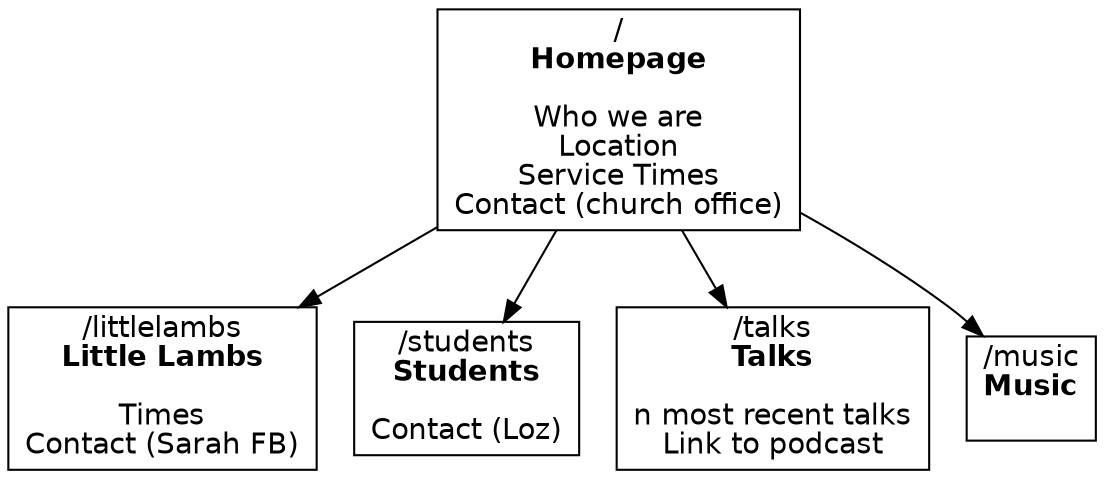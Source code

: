 digraph ccm_site_plan {
  node [shape=record fontname="Helvetica"];
  homepage [label = </<BR/><B>Homepage</B><BR/><BR/>Who we are<BR/>Location<BR/>Service Times<BR/>Contact (church office)>];
  littlelambs [label = </littlelambs<BR/><B>Little Lambs</B><BR/><BR/>Times<BR/>Contact (Sarah FB)>];
  students [label = </students<BR/><B>Students</B><BR/><BR/>Contact (Loz)>];
  talks [label = </talks<BR/><B>Talks</B><BR/><BR/>n most recent talks<BR/>Link to podcast>];
  music [label = </music<BR/><B>Music</B><BR/><BR/>>];


  homepage -> littlelambs;
  homepage -> students;
  homepage -> talks;
  homepage -> music;
}
